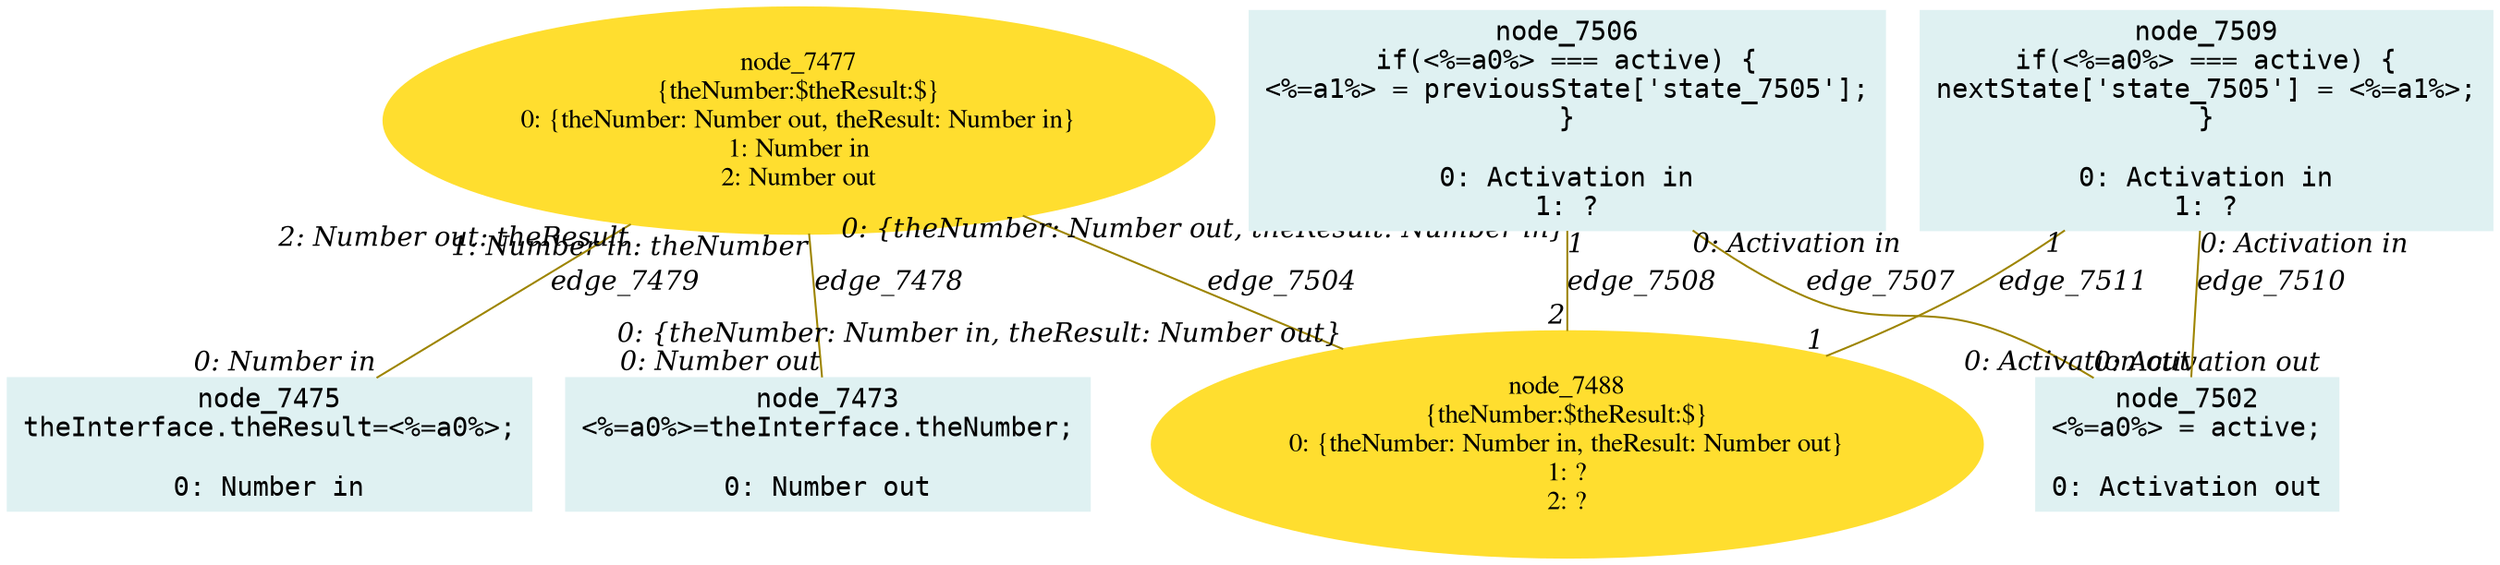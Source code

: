 digraph g{node_7473 [shape="box", style="filled", color="#dff1f2", fontname="Courier", label="node_7473
<%=a0%>=theInterface.theNumber;

0: Number out" ]
node_7475 [shape="box", style="filled", color="#dff1f2", fontname="Courier", label="node_7475
theInterface.theResult=<%=a0%>;

0: Number in" ]
node_7477 [shape="ellipse", style="filled", color="#ffde2f", fontname="Times", label="node_7477
{theNumber:$theResult:$}
0: {theNumber: Number out, theResult: Number in}
1: Number in
2: Number out" ]
node_7488 [shape="ellipse", style="filled", color="#ffde2f", fontname="Times", label="node_7488
{theNumber:$theResult:$}
0: {theNumber: Number in, theResult: Number out}
1: ?
2: ?" ]
node_7502 [shape="box", style="filled", color="#dff1f2", fontname="Courier", label="node_7502
<%=a0%> = active;

0: Activation out" ]
node_7506 [shape="box", style="filled", color="#dff1f2", fontname="Courier", label="node_7506
if(<%=a0%> === active) {
<%=a1%> = previousState['state_7505'];
}

0: Activation in
1: ?" ]
node_7509 [shape="box", style="filled", color="#dff1f2", fontname="Courier", label="node_7509
if(<%=a0%> === active) {
nextState['state_7505'] = <%=a1%>;
}

0: Activation in
1: ?" ]
node_7477 -> node_7473 [dir=none, arrowHead=none, fontname="Times-Italic", arrowsize=1, color="#9d8400", label="edge_7478",  headlabel="0: Number out", taillabel="1: Number in: theNumber" ]
node_7477 -> node_7475 [dir=none, arrowHead=none, fontname="Times-Italic", arrowsize=1, color="#9d8400", label="edge_7479",  headlabel="0: Number in", taillabel="2: Number out: theResult" ]
node_7477 -> node_7488 [dir=none, arrowHead=none, fontname="Times-Italic", arrowsize=1, color="#9d8400", label="edge_7504",  headlabel="0: {theNumber: Number in, theResult: Number out}", taillabel="0: {theNumber: Number out, theResult: Number in}" ]
node_7506 -> node_7502 [dir=none, arrowHead=none, fontname="Times-Italic", arrowsize=1, color="#9d8400", label="edge_7507",  headlabel="0: Activation out", taillabel="0: Activation in" ]
node_7506 -> node_7488 [dir=none, arrowHead=none, fontname="Times-Italic", arrowsize=1, color="#9d8400", label="edge_7508",  headlabel="2", taillabel="1" ]
node_7509 -> node_7502 [dir=none, arrowHead=none, fontname="Times-Italic", arrowsize=1, color="#9d8400", label="edge_7510",  headlabel="0: Activation out", taillabel="0: Activation in" ]
node_7509 -> node_7488 [dir=none, arrowHead=none, fontname="Times-Italic", arrowsize=1, color="#9d8400", label="edge_7511",  headlabel="1", taillabel="1" ]
}